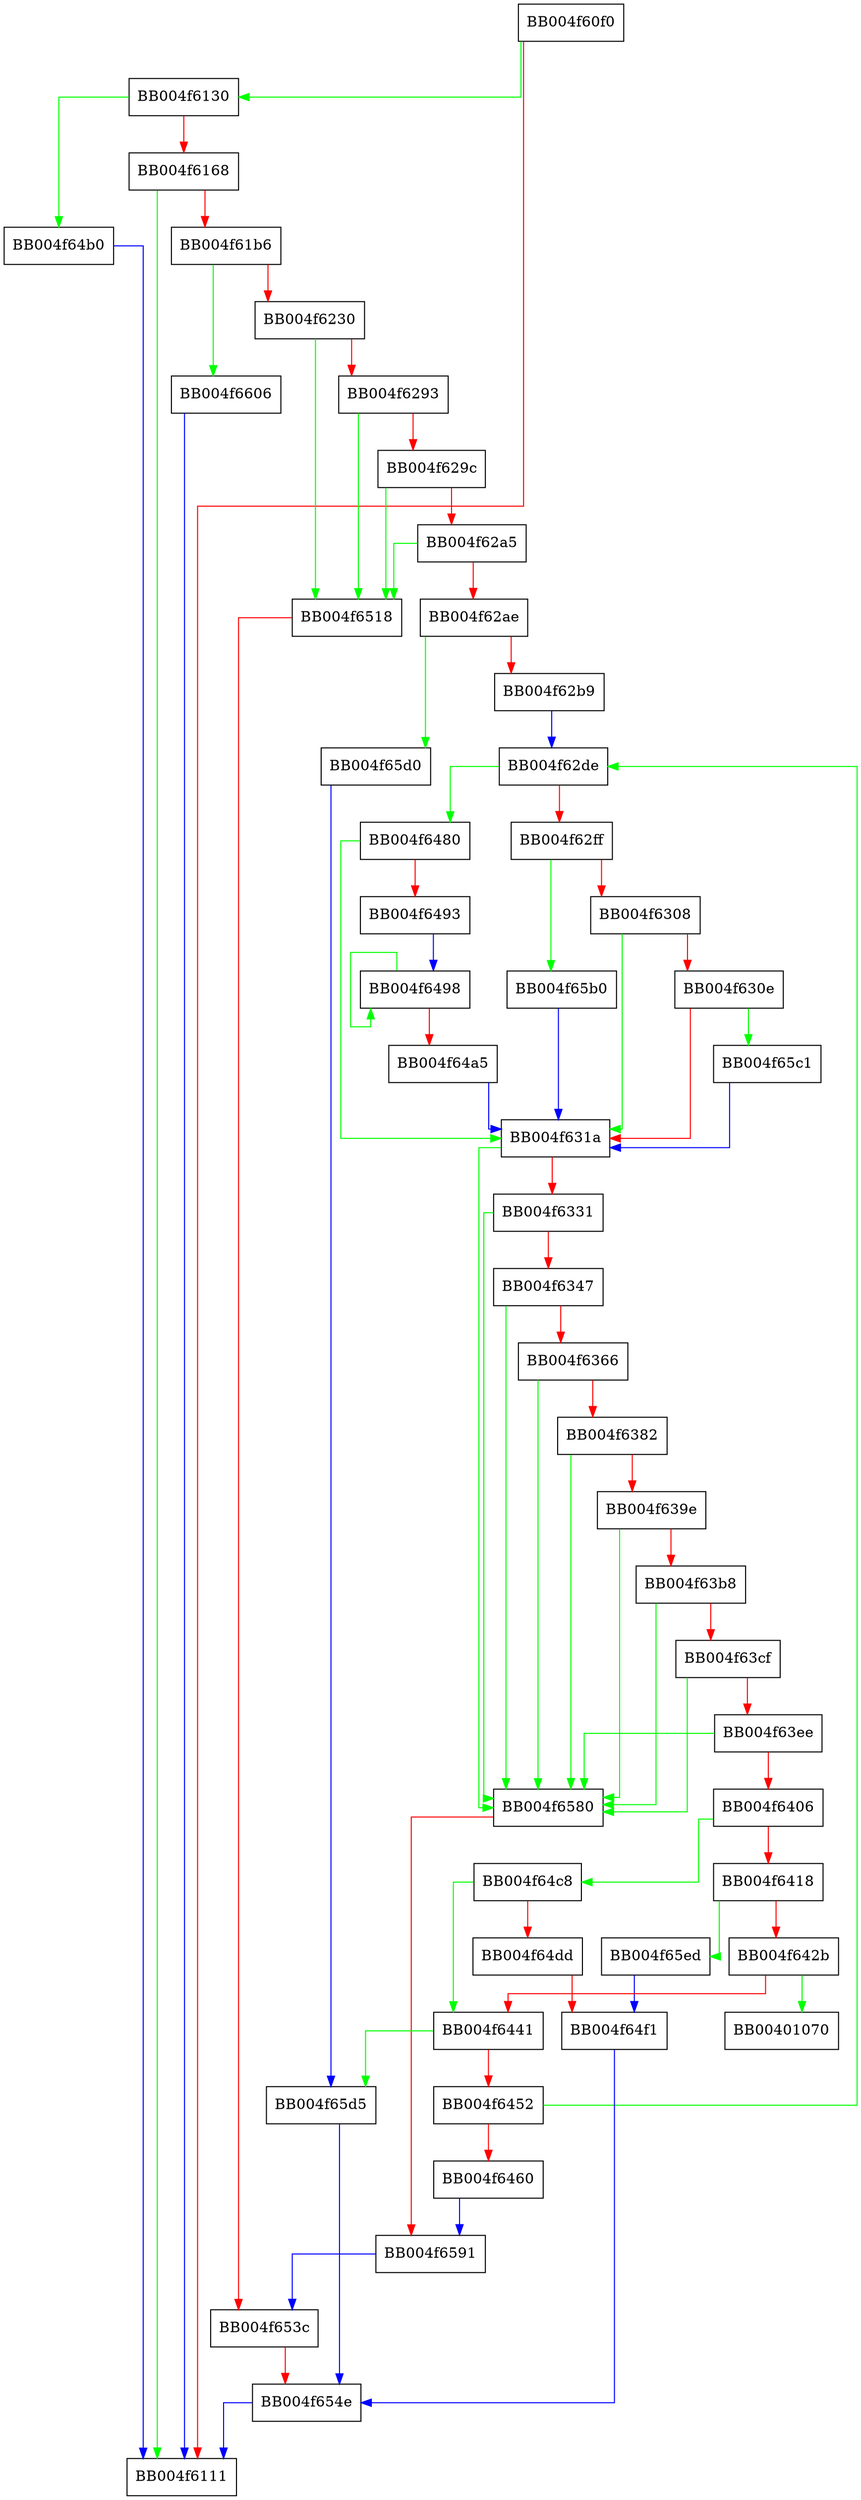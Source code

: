 digraph ssl3_setup_key_block {
  node [shape="box"];
  graph [splines=ortho];
  BB004f60f0 -> BB004f6130 [color="green"];
  BB004f60f0 -> BB004f6111 [color="red"];
  BB004f6130 -> BB004f64b0 [color="green"];
  BB004f6130 -> BB004f6168 [color="red"];
  BB004f6168 -> BB004f6111 [color="green"];
  BB004f6168 -> BB004f61b6 [color="red"];
  BB004f61b6 -> BB004f6606 [color="green"];
  BB004f61b6 -> BB004f6230 [color="red"];
  BB004f6230 -> BB004f6518 [color="green"];
  BB004f6230 -> BB004f6293 [color="red"];
  BB004f6293 -> BB004f6518 [color="green"];
  BB004f6293 -> BB004f629c [color="red"];
  BB004f629c -> BB004f6518 [color="green"];
  BB004f629c -> BB004f62a5 [color="red"];
  BB004f62a5 -> BB004f6518 [color="green"];
  BB004f62a5 -> BB004f62ae [color="red"];
  BB004f62ae -> BB004f65d0 [color="green"];
  BB004f62ae -> BB004f62b9 [color="red"];
  BB004f62b9 -> BB004f62de [color="blue"];
  BB004f62de -> BB004f6480 [color="green"];
  BB004f62de -> BB004f62ff [color="red"];
  BB004f62ff -> BB004f65b0 [color="green"];
  BB004f62ff -> BB004f6308 [color="red"];
  BB004f6308 -> BB004f631a [color="green"];
  BB004f6308 -> BB004f630e [color="red"];
  BB004f630e -> BB004f65c1 [color="green"];
  BB004f630e -> BB004f631a [color="red"];
  BB004f631a -> BB004f6580 [color="green"];
  BB004f631a -> BB004f6331 [color="red"];
  BB004f6331 -> BB004f6580 [color="green"];
  BB004f6331 -> BB004f6347 [color="red"];
  BB004f6347 -> BB004f6580 [color="green"];
  BB004f6347 -> BB004f6366 [color="red"];
  BB004f6366 -> BB004f6580 [color="green"];
  BB004f6366 -> BB004f6382 [color="red"];
  BB004f6382 -> BB004f6580 [color="green"];
  BB004f6382 -> BB004f639e [color="red"];
  BB004f639e -> BB004f6580 [color="green"];
  BB004f639e -> BB004f63b8 [color="red"];
  BB004f63b8 -> BB004f6580 [color="green"];
  BB004f63b8 -> BB004f63cf [color="red"];
  BB004f63cf -> BB004f6580 [color="green"];
  BB004f63cf -> BB004f63ee [color="red"];
  BB004f63ee -> BB004f6580 [color="green"];
  BB004f63ee -> BB004f6406 [color="red"];
  BB004f6406 -> BB004f64c8 [color="green"];
  BB004f6406 -> BB004f6418 [color="red"];
  BB004f6418 -> BB004f65ed [color="green"];
  BB004f6418 -> BB004f642b [color="red"];
  BB004f642b -> BB00401070 [color="green"];
  BB004f642b -> BB004f6441 [color="red"];
  BB004f6441 -> BB004f65d5 [color="green"];
  BB004f6441 -> BB004f6452 [color="red"];
  BB004f6452 -> BB004f62de [color="green"];
  BB004f6452 -> BB004f6460 [color="red"];
  BB004f6460 -> BB004f6591 [color="blue"];
  BB004f6480 -> BB004f631a [color="green"];
  BB004f6480 -> BB004f6493 [color="red"];
  BB004f6493 -> BB004f6498 [color="blue"];
  BB004f6498 -> BB004f6498 [color="green"];
  BB004f6498 -> BB004f64a5 [color="red"];
  BB004f64a5 -> BB004f631a [color="blue"];
  BB004f64b0 -> BB004f6111 [color="blue"];
  BB004f64c8 -> BB004f6441 [color="green"];
  BB004f64c8 -> BB004f64dd [color="red"];
  BB004f64dd -> BB004f64f1 [color="red"];
  BB004f64f1 -> BB004f654e [color="blue"];
  BB004f6518 -> BB004f653c [color="red"];
  BB004f653c -> BB004f654e [color="red"];
  BB004f654e -> BB004f6111 [color="blue"];
  BB004f6580 -> BB004f6591 [color="red"];
  BB004f6591 -> BB004f653c [color="blue"];
  BB004f65b0 -> BB004f631a [color="blue"];
  BB004f65c1 -> BB004f631a [color="blue"];
  BB004f65d0 -> BB004f65d5 [color="blue"];
  BB004f65d5 -> BB004f654e [color="blue"];
  BB004f65ed -> BB004f64f1 [color="blue"];
  BB004f6606 -> BB004f6111 [color="blue"];
}